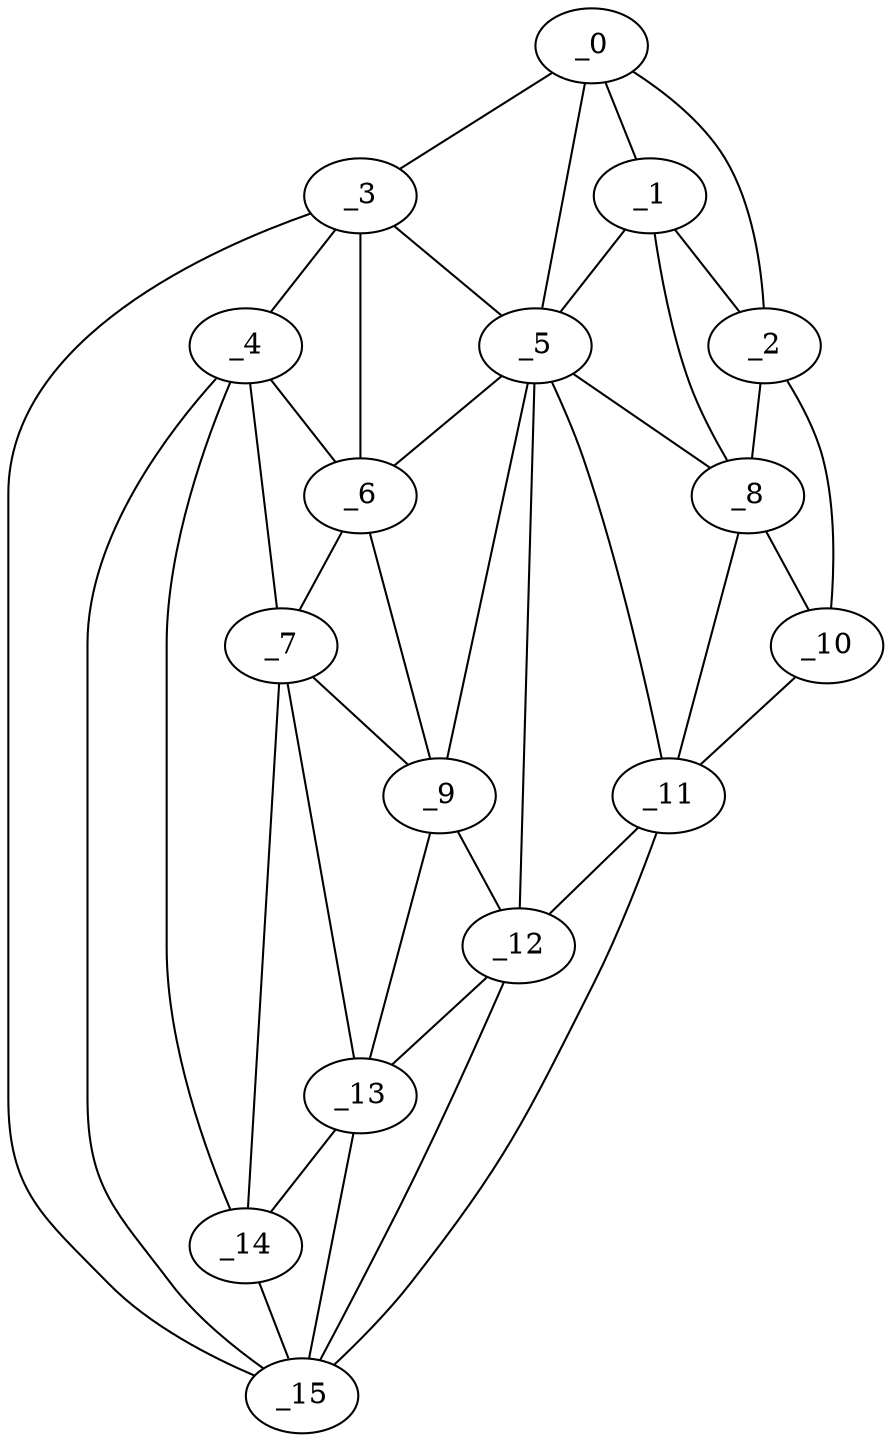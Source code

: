 graph "obj24__285.gxl" {
	_0	 [x=38,
		y=60];
	_1	 [x=41,
		y=30];
	_0 -- _1	 [valence=1];
	_2	 [x=42,
		y=9];
	_0 -- _2	 [valence=1];
	_3	 [x=42,
		y=68];
	_0 -- _3	 [valence=1];
	_5	 [x=81,
		y=62];
	_0 -- _5	 [valence=2];
	_1 -- _2	 [valence=2];
	_1 -- _5	 [valence=1];
	_8	 [x=88,
		y=29];
	_1 -- _8	 [valence=2];
	_2 -- _8	 [valence=2];
	_10	 [x=89,
		y=9];
	_2 -- _10	 [valence=1];
	_4	 [x=76,
		y=83];
	_3 -- _4	 [valence=2];
	_3 -- _5	 [valence=2];
	_6	 [x=81,
		y=71];
	_3 -- _6	 [valence=1];
	_15	 [x=93,
		y=118];
	_3 -- _15	 [valence=1];
	_4 -- _6	 [valence=1];
	_7	 [x=86,
		y=79];
	_4 -- _7	 [valence=2];
	_14	 [x=92,
		y=110];
	_4 -- _14	 [valence=2];
	_4 -- _15	 [valence=2];
	_5 -- _6	 [valence=2];
	_5 -- _8	 [valence=2];
	_9	 [x=88,
		y=72];
	_5 -- _9	 [valence=2];
	_11	 [x=92,
		y=49];
	_5 -- _11	 [valence=1];
	_12	 [x=92,
		y=61];
	_5 -- _12	 [valence=2];
	_6 -- _7	 [valence=2];
	_6 -- _9	 [valence=1];
	_7 -- _9	 [valence=2];
	_13	 [x=92,
		y=79];
	_7 -- _13	 [valence=1];
	_7 -- _14	 [valence=2];
	_8 -- _10	 [valence=2];
	_8 -- _11	 [valence=1];
	_9 -- _12	 [valence=2];
	_9 -- _13	 [valence=2];
	_10 -- _11	 [valence=1];
	_11 -- _12	 [valence=1];
	_11 -- _15	 [valence=1];
	_12 -- _13	 [valence=2];
	_12 -- _15	 [valence=2];
	_13 -- _14	 [valence=2];
	_13 -- _15	 [valence=2];
	_14 -- _15	 [valence=2];
}
